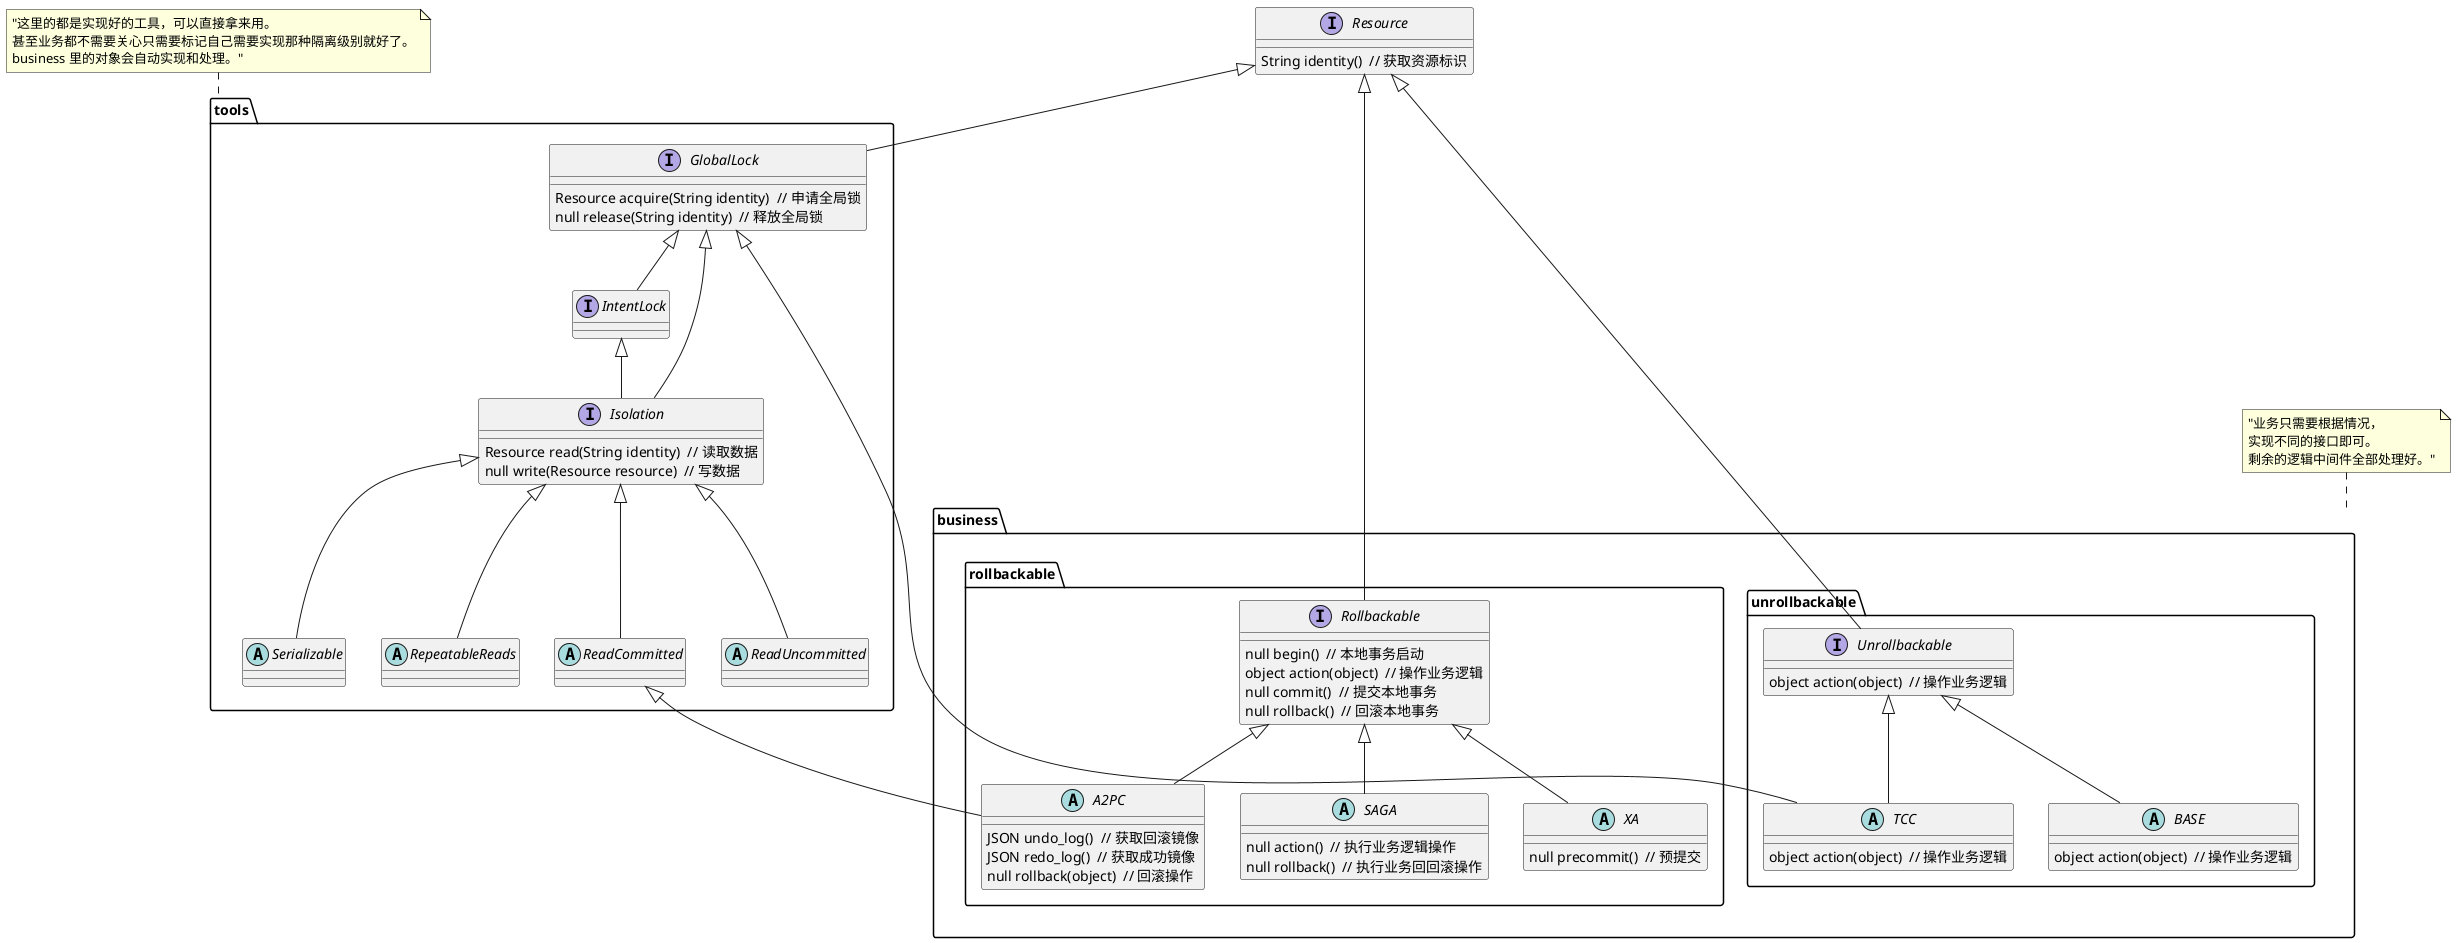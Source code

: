 @startuml
interface Resource {
    String identity()  // 获取资源标识
}

package "tools" {
    interface GlobalLock {
        Resource acquire(String identity)  // 申请全局锁
        null release(String identity)  // 释放全局锁
    }

    interface IntentLock

    interface Isolation {
        Resource read(String identity)  // 读取数据
        null write(Resource resource)  // 写数据
    }

    abstract class Serializable

    abstract class RepeatableReads

    abstract class ReadCommitted

    abstract class ReadUncommitted
}
note top of tools : "这里的都是实现好的工具，可以直接拿来用。\n甚至业务都不需要关心只需要标记自己需要实现那种隔离级别就好了。\nbusiness 里的对象会自动实现和处理。"

package "business" {

    package "rollbackable" {
        interface Rollbackable {
            null begin()  // 本地事务启动
            object action(object)  // 操作业务逻辑
            null commit()  // 提交本地事务
            null rollback()  // 回滚本地事务
        }

        abstract class XA {
            null precommit()  // 预提交
        }

        abstract class A2PC {
            JSON undo_log()  // 获取回滚镜像
            JSON redo_log()  // 获取成功镜像
            null rollback(object)  // 回滚操作
        }

        abstract class SAGA {
            null action()  // 执行业务逻辑操作
            null rollback()  // 执行业务回回滚操作
        }
    }

    package "unrollbackable" {
        interface Unrollbackable {
            object action(object)  // 操作业务逻辑
        }
        abstract class TCC {
            object action(object)  // 操作业务逻辑
        }

        abstract class BASE {
            object action(object)  // 操作业务逻辑
        }
    }
}
note top of business : "业务只需要根据情况，\n实现不同的接口即可。\n剩余的逻辑中间件全部处理好。"


Resource <|-- GlobalLock

GlobalLock <|-- IntentLock

GlobalLock <|-- Isolation
IntentLock <|-- Isolation

Isolation <|-- Serializable
Isolation <|-- RepeatableReads
Isolation <|-- ReadCommitted
Isolation <|-- ReadUncommitted

Resource <|-- Rollbackable
Resource <|-- Unrollbackable

Rollbackable <|-- XA
Rollbackable <|-- A2PC
ReadCommitted <|-- A2PC
Rollbackable <|-- SAGA

Unrollbackable <|-- TCC
GlobalLock <|-- TCC
Unrollbackable <|-- BASE

@enduml
